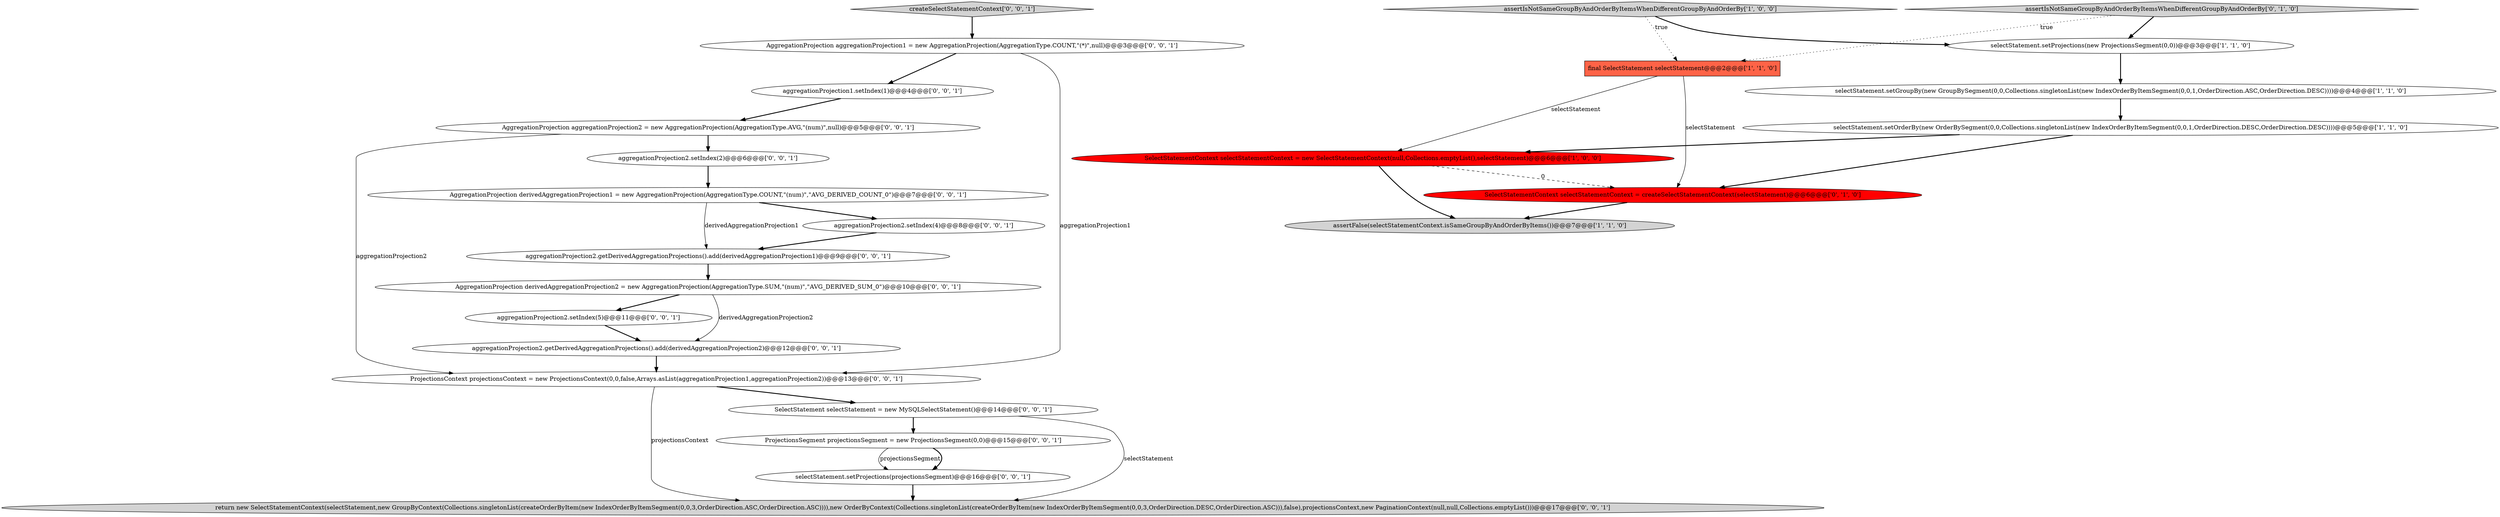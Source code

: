 digraph {
21 [style = filled, label = "AggregationProjection derivedAggregationProjection1 = new AggregationProjection(AggregationType.COUNT,\"(num)\",\"AVG_DERIVED_COUNT_0\")@@@7@@@['0', '0', '1']", fillcolor = white, shape = ellipse image = "AAA0AAABBB3BBB"];
1 [style = filled, label = "SelectStatementContext selectStatementContext = new SelectStatementContext(null,Collections.emptyList(),selectStatement)@@@6@@@['1', '0', '0']", fillcolor = red, shape = ellipse image = "AAA1AAABBB1BBB"];
17 [style = filled, label = "AggregationProjection derivedAggregationProjection2 = new AggregationProjection(AggregationType.SUM,\"(num)\",\"AVG_DERIVED_SUM_0\")@@@10@@@['0', '0', '1']", fillcolor = white, shape = ellipse image = "AAA0AAABBB3BBB"];
6 [style = filled, label = "assertFalse(selectStatementContext.isSameGroupByAndOrderByItems())@@@7@@@['1', '1', '0']", fillcolor = lightgray, shape = ellipse image = "AAA0AAABBB1BBB"];
15 [style = filled, label = "aggregationProjection2.getDerivedAggregationProjections().add(derivedAggregationProjection1)@@@9@@@['0', '0', '1']", fillcolor = white, shape = ellipse image = "AAA0AAABBB3BBB"];
13 [style = filled, label = "ProjectionsSegment projectionsSegment = new ProjectionsSegment(0,0)@@@15@@@['0', '0', '1']", fillcolor = white, shape = ellipse image = "AAA0AAABBB3BBB"];
4 [style = filled, label = "assertIsNotSameGroupByAndOrderByItemsWhenDifferentGroupByAndOrderBy['1', '0', '0']", fillcolor = lightgray, shape = diamond image = "AAA0AAABBB1BBB"];
14 [style = filled, label = "createSelectStatementContext['0', '0', '1']", fillcolor = lightgray, shape = diamond image = "AAA0AAABBB3BBB"];
2 [style = filled, label = "selectStatement.setGroupBy(new GroupBySegment(0,0,Collections.singletonList(new IndexOrderByItemSegment(0,0,1,OrderDirection.ASC,OrderDirection.DESC))))@@@4@@@['1', '1', '0']", fillcolor = white, shape = ellipse image = "AAA0AAABBB1BBB"];
20 [style = filled, label = "aggregationProjection1.setIndex(1)@@@4@@@['0', '0', '1']", fillcolor = white, shape = ellipse image = "AAA0AAABBB3BBB"];
12 [style = filled, label = "AggregationProjection aggregationProjection1 = new AggregationProjection(AggregationType.COUNT,\"(*)\",null)@@@3@@@['0', '0', '1']", fillcolor = white, shape = ellipse image = "AAA0AAABBB3BBB"];
18 [style = filled, label = "ProjectionsContext projectionsContext = new ProjectionsContext(0,0,false,Arrays.asList(aggregationProjection1,aggregationProjection2))@@@13@@@['0', '0', '1']", fillcolor = white, shape = ellipse image = "AAA0AAABBB3BBB"];
16 [style = filled, label = "return new SelectStatementContext(selectStatement,new GroupByContext(Collections.singletonList(createOrderByItem(new IndexOrderByItemSegment(0,0,3,OrderDirection.ASC,OrderDirection.ASC)))),new OrderByContext(Collections.singletonList(createOrderByItem(new IndexOrderByItemSegment(0,0,3,OrderDirection.DESC,OrderDirection.ASC))),false),projectionsContext,new PaginationContext(null,null,Collections.emptyList()))@@@17@@@['0', '0', '1']", fillcolor = lightgray, shape = ellipse image = "AAA0AAABBB3BBB"];
22 [style = filled, label = "AggregationProjection aggregationProjection2 = new AggregationProjection(AggregationType.AVG,\"(num)\",null)@@@5@@@['0', '0', '1']", fillcolor = white, shape = ellipse image = "AAA0AAABBB3BBB"];
8 [style = filled, label = "SelectStatementContext selectStatementContext = createSelectStatementContext(selectStatement)@@@6@@@['0', '1', '0']", fillcolor = red, shape = ellipse image = "AAA1AAABBB2BBB"];
24 [style = filled, label = "aggregationProjection2.setIndex(2)@@@6@@@['0', '0', '1']", fillcolor = white, shape = ellipse image = "AAA0AAABBB3BBB"];
7 [style = filled, label = "assertIsNotSameGroupByAndOrderByItemsWhenDifferentGroupByAndOrderBy['0', '1', '0']", fillcolor = lightgray, shape = diamond image = "AAA0AAABBB2BBB"];
9 [style = filled, label = "aggregationProjection2.setIndex(5)@@@11@@@['0', '0', '1']", fillcolor = white, shape = ellipse image = "AAA0AAABBB3BBB"];
3 [style = filled, label = "selectStatement.setProjections(new ProjectionsSegment(0,0))@@@3@@@['1', '1', '0']", fillcolor = white, shape = ellipse image = "AAA0AAABBB1BBB"];
23 [style = filled, label = "aggregationProjection2.setIndex(4)@@@8@@@['0', '0', '1']", fillcolor = white, shape = ellipse image = "AAA0AAABBB3BBB"];
19 [style = filled, label = "selectStatement.setProjections(projectionsSegment)@@@16@@@['0', '0', '1']", fillcolor = white, shape = ellipse image = "AAA0AAABBB3BBB"];
5 [style = filled, label = "final SelectStatement selectStatement@@@2@@@['1', '1', '0']", fillcolor = tomato, shape = box image = "AAA0AAABBB1BBB"];
0 [style = filled, label = "selectStatement.setOrderBy(new OrderBySegment(0,0,Collections.singletonList(new IndexOrderByItemSegment(0,0,1,OrderDirection.DESC,OrderDirection.DESC))))@@@5@@@['1', '1', '0']", fillcolor = white, shape = ellipse image = "AAA0AAABBB1BBB"];
10 [style = filled, label = "SelectStatement selectStatement = new MySQLSelectStatement()@@@14@@@['0', '0', '1']", fillcolor = white, shape = ellipse image = "AAA0AAABBB3BBB"];
11 [style = filled, label = "aggregationProjection2.getDerivedAggregationProjections().add(derivedAggregationProjection2)@@@12@@@['0', '0', '1']", fillcolor = white, shape = ellipse image = "AAA0AAABBB3BBB"];
4->5 [style = dotted, label="true"];
4->3 [style = bold, label=""];
10->16 [style = solid, label="selectStatement"];
12->18 [style = solid, label="aggregationProjection1"];
9->11 [style = bold, label=""];
17->9 [style = bold, label=""];
23->15 [style = bold, label=""];
12->20 [style = bold, label=""];
8->6 [style = bold, label=""];
7->3 [style = bold, label=""];
21->15 [style = solid, label="derivedAggregationProjection1"];
11->18 [style = bold, label=""];
20->22 [style = bold, label=""];
19->16 [style = bold, label=""];
7->5 [style = dotted, label="true"];
13->19 [style = solid, label="projectionsSegment"];
15->17 [style = bold, label=""];
13->19 [style = bold, label=""];
2->0 [style = bold, label=""];
1->6 [style = bold, label=""];
3->2 [style = bold, label=""];
18->10 [style = bold, label=""];
24->21 [style = bold, label=""];
10->13 [style = bold, label=""];
22->18 [style = solid, label="aggregationProjection2"];
0->1 [style = bold, label=""];
14->12 [style = bold, label=""];
0->8 [style = bold, label=""];
18->16 [style = solid, label="projectionsContext"];
1->8 [style = dashed, label="0"];
22->24 [style = bold, label=""];
5->1 [style = solid, label="selectStatement"];
5->8 [style = solid, label="selectStatement"];
17->11 [style = solid, label="derivedAggregationProjection2"];
21->23 [style = bold, label=""];
}
